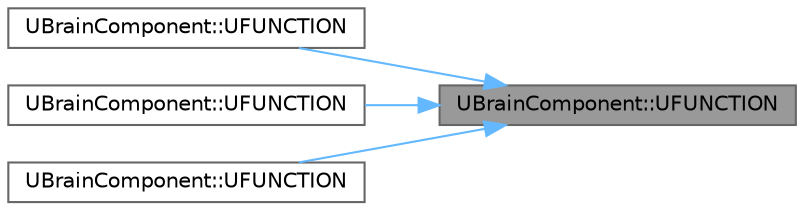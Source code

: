 digraph "UBrainComponent::UFUNCTION"
{
 // INTERACTIVE_SVG=YES
 // LATEX_PDF_SIZE
  bgcolor="transparent";
  edge [fontname=Helvetica,fontsize=10,labelfontname=Helvetica,labelfontsize=10];
  node [fontname=Helvetica,fontsize=10,shape=box,height=0.2,width=0.4];
  rankdir="RL";
  Node1 [id="Node000001",label="UBrainComponent::UFUNCTION",height=0.2,width=0.4,color="gray40", fillcolor="grey60", style="filled", fontcolor="black",tooltip="Starts brain logic."];
  Node1 -> Node2 [id="edge1_Node000001_Node000002",dir="back",color="steelblue1",style="solid",tooltip=" "];
  Node2 [id="Node000002",label="UBrainComponent::UFUNCTION",height=0.2,width=0.4,color="grey40", fillcolor="white", style="filled",URL="$d1/da3/classUBrainComponent.html#afc52ff7699c5c17455d48295ceac6d84",tooltip=" "];
  Node1 -> Node3 [id="edge2_Node000001_Node000003",dir="back",color="steelblue1",style="solid",tooltip=" "];
  Node3 [id="Node000003",label="UBrainComponent::UFUNCTION",height=0.2,width=0.4,color="grey40", fillcolor="white", style="filled",URL="$d1/da3/classUBrainComponent.html#ac2e6d93a357ea599c3c0b2fe0b288b70",tooltip="Restarts currently running or previously ran brain logic."];
  Node1 -> Node4 [id="edge3_Node000001_Node000004",dir="back",color="steelblue1",style="solid",tooltip=" "];
  Node4 [id="Node000004",label="UBrainComponent::UFUNCTION",height=0.2,width=0.4,color="grey40", fillcolor="white", style="filled",URL="$d1/da3/classUBrainComponent.html#a3a4c71466dea027ac994455031a170cb",tooltip="Stops currently running brain logic."];
}
